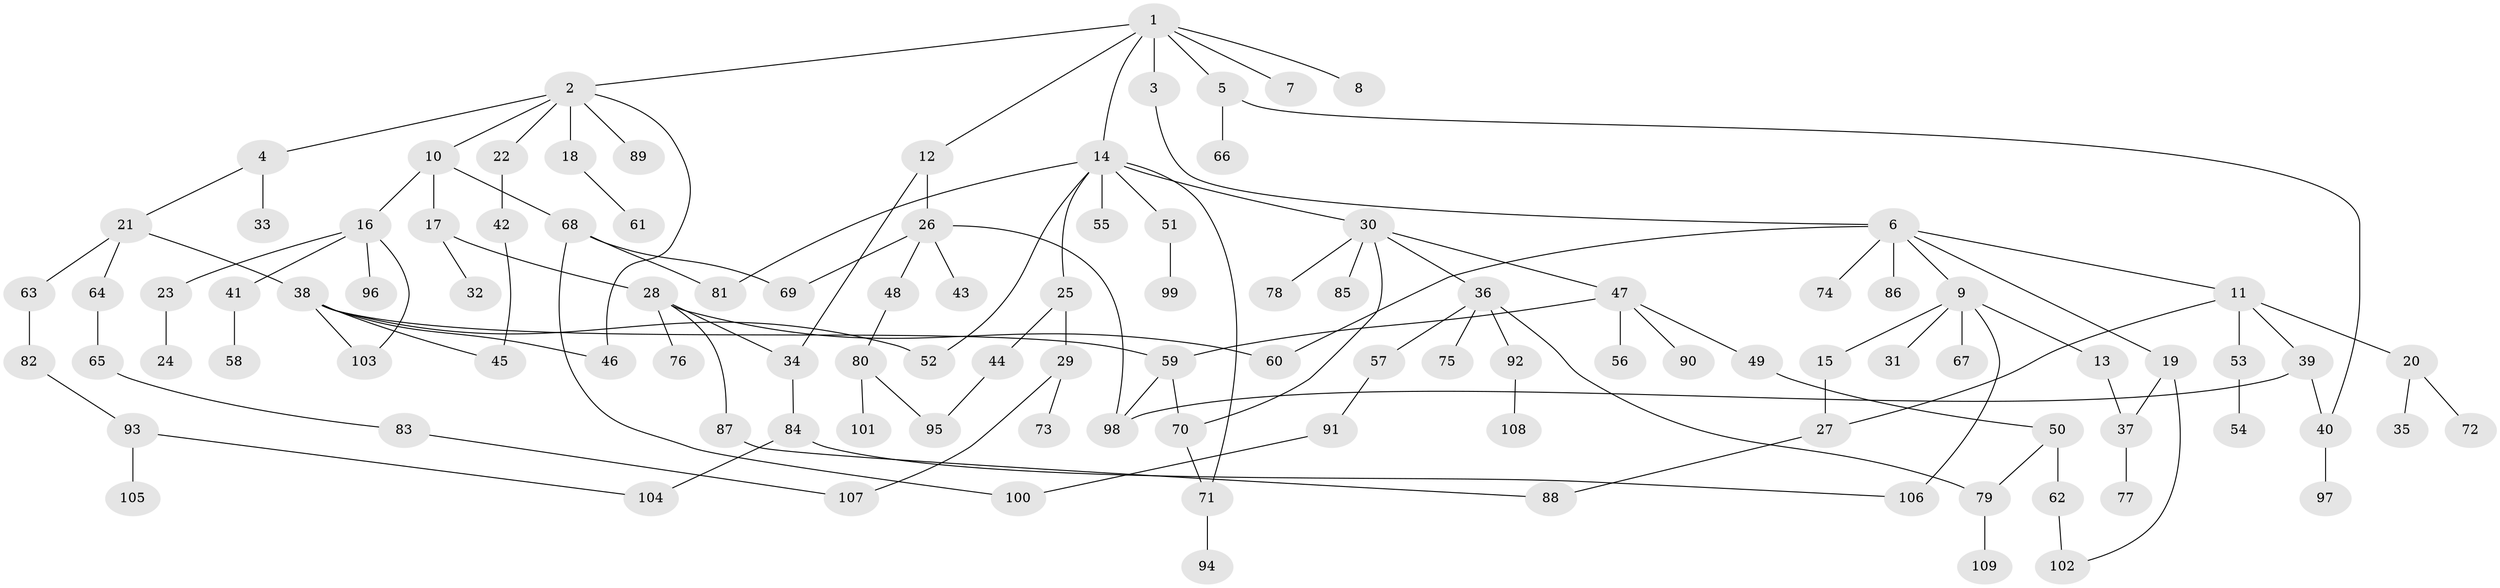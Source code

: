 // coarse degree distribution, {2: 0.25, 5: 0.11363636363636363, 4: 0.22727272727272727, 1: 0.20454545454545456, 3: 0.1590909090909091, 6: 0.022727272727272728, 7: 0.022727272727272728}
// Generated by graph-tools (version 1.1) at 2025/35/03/04/25 23:35:58]
// undirected, 109 vertices, 132 edges
graph export_dot {
  node [color=gray90,style=filled];
  1;
  2;
  3;
  4;
  5;
  6;
  7;
  8;
  9;
  10;
  11;
  12;
  13;
  14;
  15;
  16;
  17;
  18;
  19;
  20;
  21;
  22;
  23;
  24;
  25;
  26;
  27;
  28;
  29;
  30;
  31;
  32;
  33;
  34;
  35;
  36;
  37;
  38;
  39;
  40;
  41;
  42;
  43;
  44;
  45;
  46;
  47;
  48;
  49;
  50;
  51;
  52;
  53;
  54;
  55;
  56;
  57;
  58;
  59;
  60;
  61;
  62;
  63;
  64;
  65;
  66;
  67;
  68;
  69;
  70;
  71;
  72;
  73;
  74;
  75;
  76;
  77;
  78;
  79;
  80;
  81;
  82;
  83;
  84;
  85;
  86;
  87;
  88;
  89;
  90;
  91;
  92;
  93;
  94;
  95;
  96;
  97;
  98;
  99;
  100;
  101;
  102;
  103;
  104;
  105;
  106;
  107;
  108;
  109;
  1 -- 2;
  1 -- 3;
  1 -- 5;
  1 -- 7;
  1 -- 8;
  1 -- 12;
  1 -- 14;
  2 -- 4;
  2 -- 10;
  2 -- 18;
  2 -- 22;
  2 -- 89;
  2 -- 46;
  3 -- 6;
  4 -- 21;
  4 -- 33;
  5 -- 40;
  5 -- 66;
  6 -- 9;
  6 -- 11;
  6 -- 19;
  6 -- 74;
  6 -- 86;
  6 -- 60;
  9 -- 13;
  9 -- 15;
  9 -- 31;
  9 -- 67;
  9 -- 106;
  10 -- 16;
  10 -- 17;
  10 -- 68;
  11 -- 20;
  11 -- 39;
  11 -- 53;
  11 -- 27;
  12 -- 26;
  12 -- 34;
  13 -- 37;
  14 -- 25;
  14 -- 30;
  14 -- 51;
  14 -- 55;
  14 -- 81;
  14 -- 71;
  14 -- 52;
  15 -- 27;
  16 -- 23;
  16 -- 41;
  16 -- 96;
  16 -- 103;
  17 -- 28;
  17 -- 32;
  18 -- 61;
  19 -- 37;
  19 -- 102;
  20 -- 35;
  20 -- 72;
  21 -- 38;
  21 -- 63;
  21 -- 64;
  22 -- 42;
  23 -- 24;
  25 -- 29;
  25 -- 44;
  26 -- 43;
  26 -- 48;
  26 -- 98;
  26 -- 69;
  27 -- 88;
  28 -- 60;
  28 -- 76;
  28 -- 87;
  28 -- 34;
  29 -- 73;
  29 -- 107;
  30 -- 36;
  30 -- 47;
  30 -- 70;
  30 -- 78;
  30 -- 85;
  34 -- 84;
  36 -- 57;
  36 -- 75;
  36 -- 92;
  36 -- 79;
  37 -- 77;
  38 -- 46;
  38 -- 52;
  38 -- 59;
  38 -- 103;
  38 -- 45;
  39 -- 40;
  39 -- 98;
  40 -- 97;
  41 -- 58;
  42 -- 45;
  44 -- 95;
  47 -- 49;
  47 -- 56;
  47 -- 59;
  47 -- 90;
  48 -- 80;
  49 -- 50;
  50 -- 62;
  50 -- 79;
  51 -- 99;
  53 -- 54;
  57 -- 91;
  59 -- 98;
  59 -- 70;
  62 -- 102;
  63 -- 82;
  64 -- 65;
  65 -- 83;
  68 -- 69;
  68 -- 81;
  68 -- 100;
  70 -- 71;
  71 -- 94;
  79 -- 109;
  80 -- 95;
  80 -- 101;
  82 -- 93;
  83 -- 107;
  84 -- 104;
  84 -- 106;
  87 -- 88;
  91 -- 100;
  92 -- 108;
  93 -- 105;
  93 -- 104;
}
